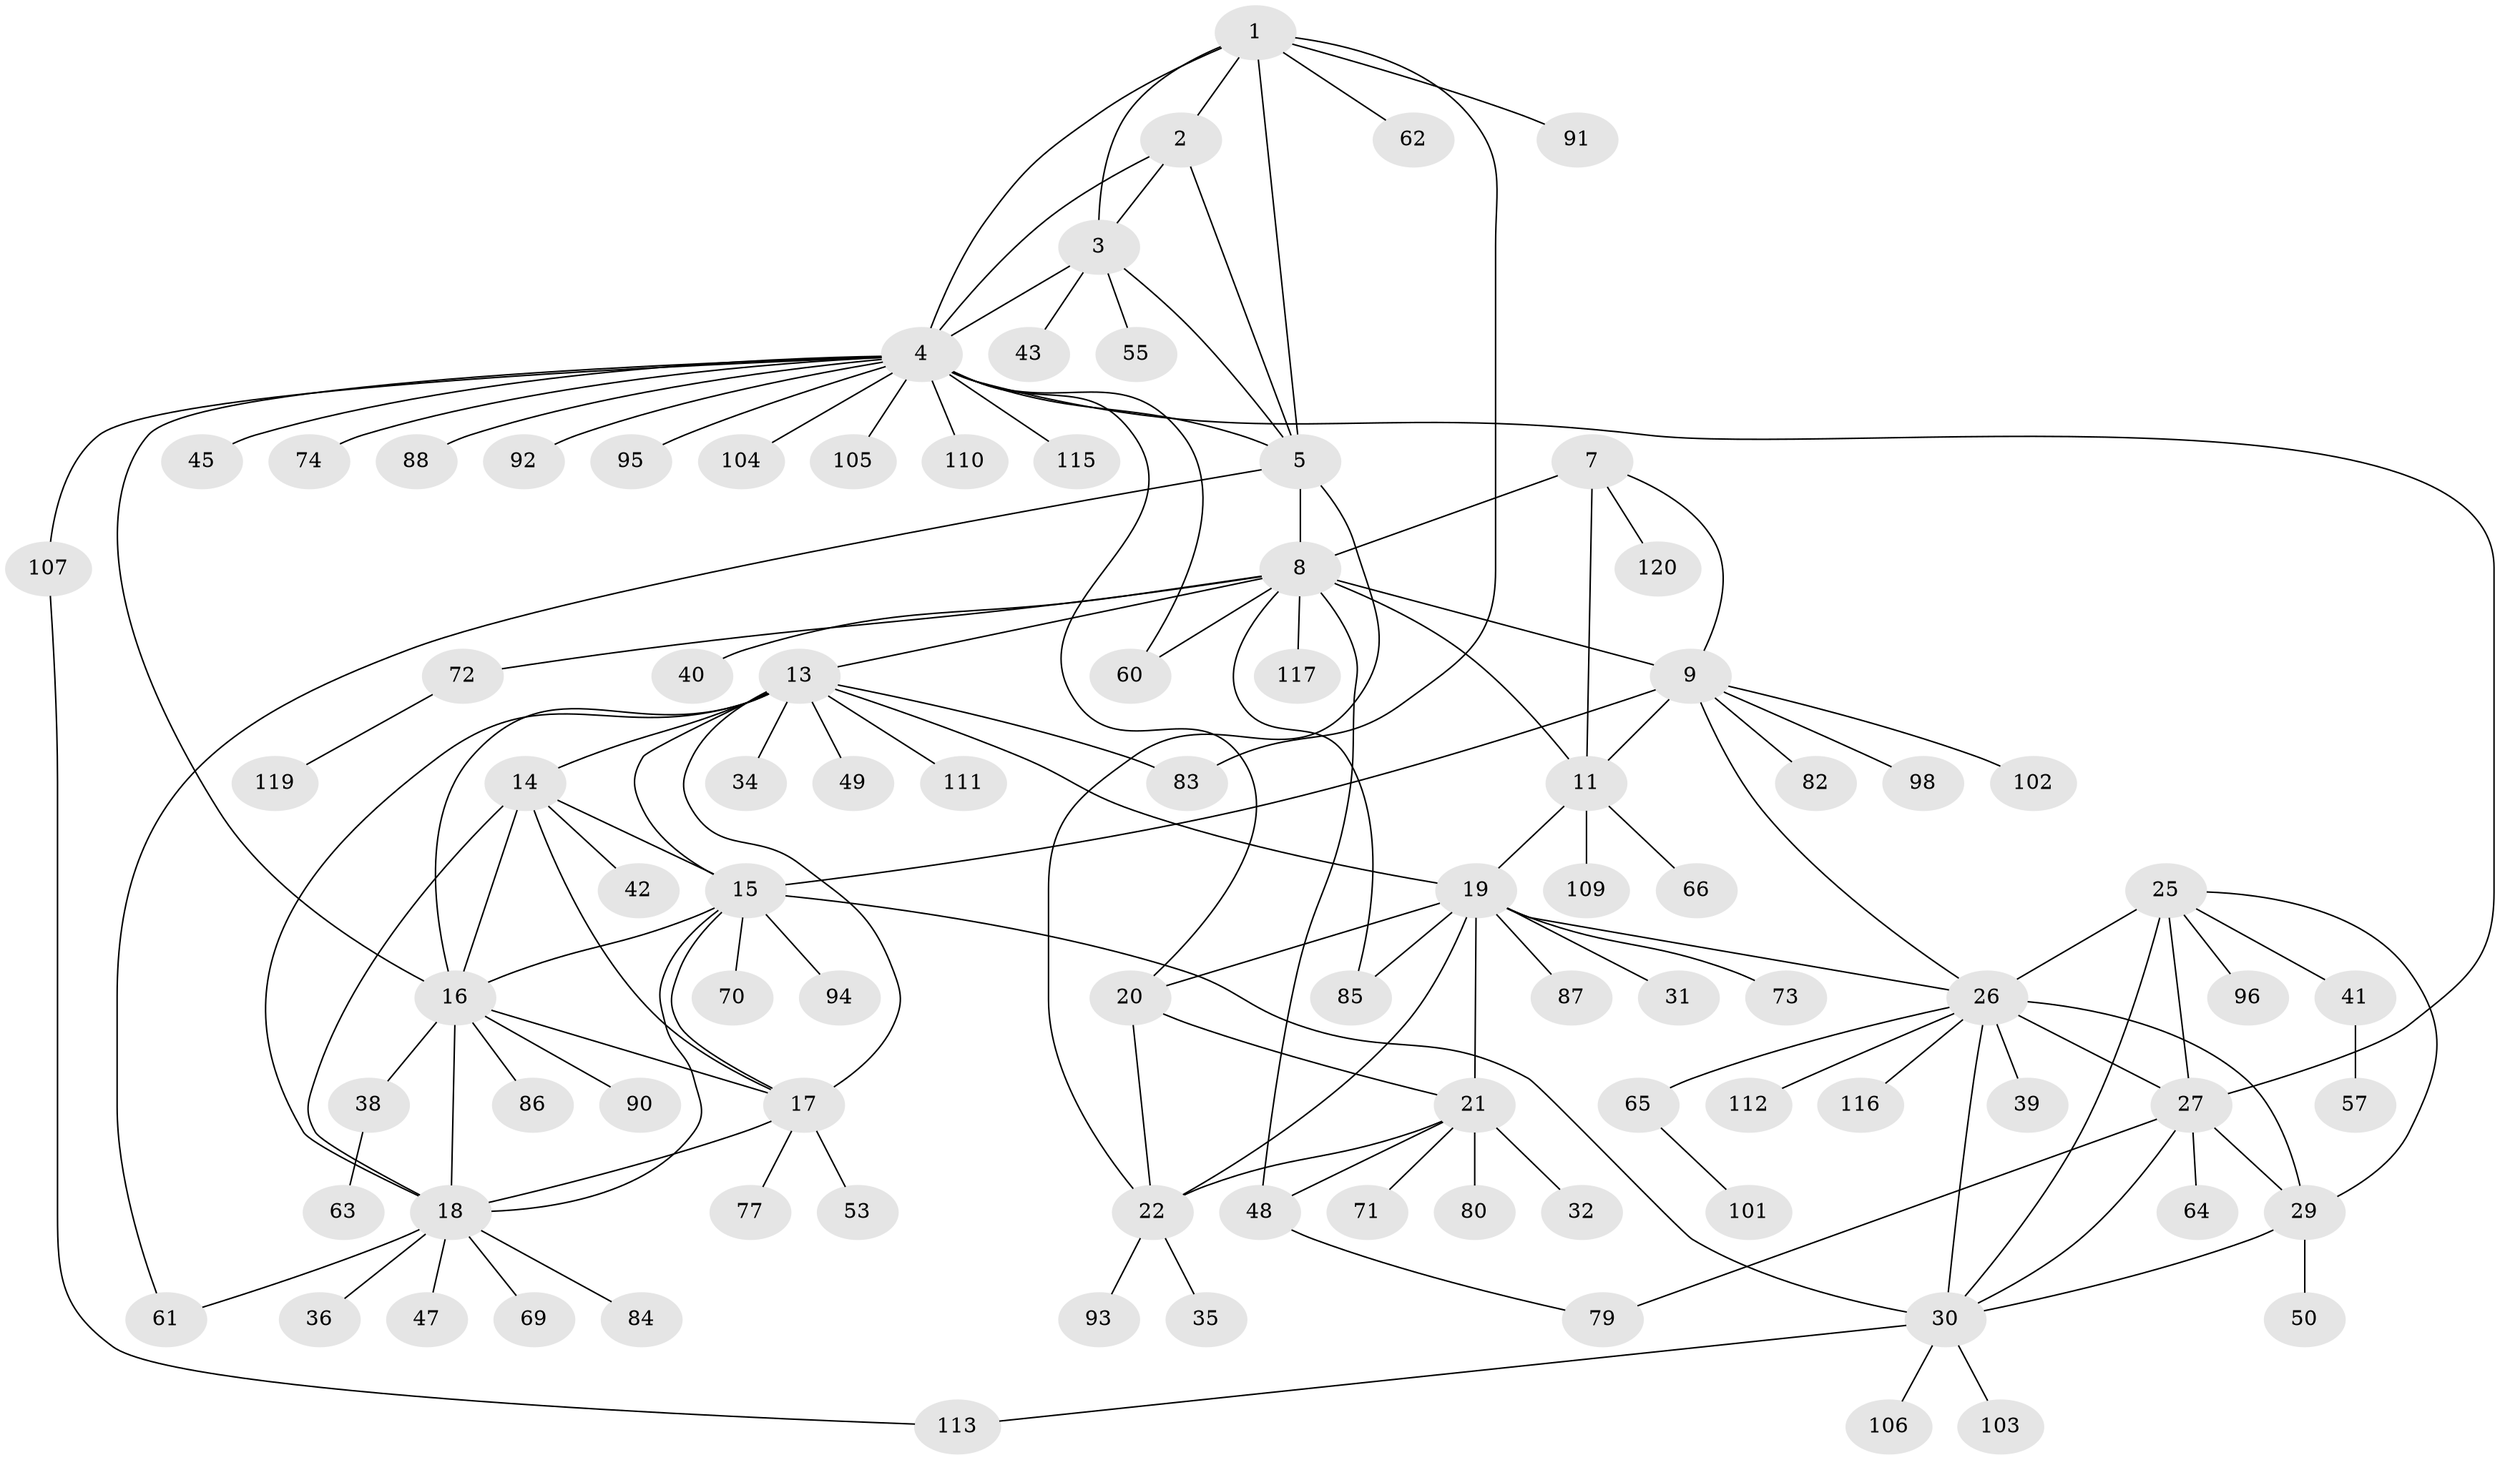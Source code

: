 // original degree distribution, {9: 0.058333333333333334, 6: 0.05, 8: 0.041666666666666664, 13: 0.008333333333333333, 11: 0.041666666666666664, 7: 0.03333333333333333, 10: 0.016666666666666666, 1: 0.5583333333333333, 2: 0.15833333333333333, 3: 0.03333333333333333}
// Generated by graph-tools (version 1.1) at 2025/42/03/06/25 10:42:06]
// undirected, 91 vertices, 133 edges
graph export_dot {
graph [start="1"]
  node [color=gray90,style=filled];
  1 [super="+76"];
  2 [super="+59"];
  3 [super="+78"];
  4 [super="+6"];
  5;
  7;
  8 [super="+10"];
  9 [super="+12"];
  11 [super="+56"];
  13 [super="+118"];
  14;
  15;
  16 [super="+114"];
  17 [super="+51"];
  18 [super="+68"];
  19 [super="+24"];
  20 [super="+75"];
  21 [super="+23"];
  22 [super="+54"];
  25 [super="+89"];
  26 [super="+28"];
  27 [super="+100"];
  29 [super="+37"];
  30 [super="+33"];
  31;
  32 [super="+46"];
  34;
  35;
  36 [super="+44"];
  38;
  39;
  40;
  41 [super="+52"];
  42;
  43;
  45;
  47;
  48;
  49;
  50;
  53 [super="+58"];
  55;
  57 [super="+108"];
  60;
  61;
  62;
  63;
  64;
  65 [super="+67"];
  66;
  69;
  70;
  71;
  72;
  73;
  74 [super="+81"];
  77;
  79;
  80;
  82;
  83;
  84;
  85 [super="+99"];
  86;
  87;
  88;
  90;
  91;
  92;
  93;
  94 [super="+97"];
  95;
  96;
  98;
  101;
  102;
  103;
  104;
  105;
  106;
  107;
  109;
  110;
  111;
  112;
  113;
  115;
  116;
  117;
  119;
  120;
  1 -- 2;
  1 -- 3;
  1 -- 4 [weight=2];
  1 -- 5;
  1 -- 62;
  1 -- 83;
  1 -- 91;
  2 -- 3;
  2 -- 4 [weight=2];
  2 -- 5;
  3 -- 4 [weight=2];
  3 -- 5;
  3 -- 43;
  3 -- 55;
  4 -- 5 [weight=2];
  4 -- 16;
  4 -- 45;
  4 -- 60;
  4 -- 95;
  4 -- 107;
  4 -- 110;
  4 -- 115;
  4 -- 104;
  4 -- 105;
  4 -- 74;
  4 -- 88;
  4 -- 27;
  4 -- 92;
  4 -- 20;
  5 -- 8;
  5 -- 22 [weight=2];
  5 -- 61;
  7 -- 8 [weight=2];
  7 -- 9 [weight=2];
  7 -- 11;
  7 -- 120;
  8 -- 9 [weight=4];
  8 -- 11 [weight=2];
  8 -- 48;
  8 -- 40;
  8 -- 72;
  8 -- 85;
  8 -- 117;
  8 -- 60;
  8 -- 13;
  9 -- 11 [weight=2];
  9 -- 15;
  9 -- 98;
  9 -- 102;
  9 -- 26;
  9 -- 82;
  11 -- 19 [weight=2];
  11 -- 66;
  11 -- 109;
  13 -- 14;
  13 -- 15;
  13 -- 16;
  13 -- 17;
  13 -- 18;
  13 -- 19;
  13 -- 34;
  13 -- 49;
  13 -- 83;
  13 -- 111;
  14 -- 15;
  14 -- 16;
  14 -- 17;
  14 -- 18;
  14 -- 42;
  15 -- 16;
  15 -- 17;
  15 -- 18;
  15 -- 30;
  15 -- 70;
  15 -- 94;
  16 -- 17;
  16 -- 18;
  16 -- 38;
  16 -- 86;
  16 -- 90;
  17 -- 18;
  17 -- 53;
  17 -- 77;
  18 -- 36;
  18 -- 47;
  18 -- 61;
  18 -- 69;
  18 -- 84;
  19 -- 20 [weight=2];
  19 -- 21 [weight=4];
  19 -- 22 [weight=2];
  19 -- 73;
  19 -- 85;
  19 -- 26;
  19 -- 87;
  19 -- 31;
  20 -- 21 [weight=2];
  20 -- 22;
  21 -- 22 [weight=2];
  21 -- 71;
  21 -- 32;
  21 -- 48;
  21 -- 80;
  22 -- 35;
  22 -- 93;
  25 -- 26 [weight=2];
  25 -- 27;
  25 -- 29;
  25 -- 30;
  25 -- 41;
  25 -- 96;
  26 -- 27 [weight=2];
  26 -- 29 [weight=2];
  26 -- 30 [weight=2];
  26 -- 112;
  26 -- 116;
  26 -- 65;
  26 -- 39;
  27 -- 29;
  27 -- 30;
  27 -- 64;
  27 -- 79;
  29 -- 30;
  29 -- 50;
  30 -- 103;
  30 -- 106;
  30 -- 113;
  38 -- 63;
  41 -- 57;
  48 -- 79;
  65 -- 101;
  72 -- 119;
  107 -- 113;
}
